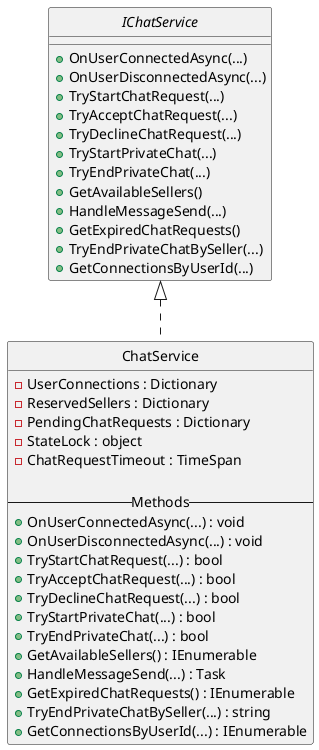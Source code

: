 @startuml ChayService

hide circle

interface IChatService {
    + OnUserConnectedAsync(...)
    + OnUserDisconnectedAsync(...)
    + TryStartChatRequest(...)
    + TryAcceptChatRequest(...)
    + TryDeclineChatRequest(...)
    + TryStartPrivateChat(...)
    + TryEndPrivateChat(...)
    + GetAvailableSellers()
    + HandleMessageSend(...)
    + GetExpiredChatRequests()
    + TryEndPrivateChatBySeller(...)
    + GetConnectionsByUserId(...)
}

class ChatService {
    - UserConnections : Dictionary
    - ReservedSellers : Dictionary
    - PendingChatRequests : Dictionary
    - StateLock : object
    - ChatRequestTimeout : TimeSpan
    
    -- Methods --
    + OnUserConnectedAsync(...) : void
    + OnUserDisconnectedAsync(...) : void
    + TryStartChatRequest(...) : bool
    + TryAcceptChatRequest(...) : bool
    + TryDeclineChatRequest(...) : bool
    + TryStartPrivateChat(...) : bool
    + TryEndPrivateChat(...) : bool
    + GetAvailableSellers() : IEnumerable
    + HandleMessageSend(...) : Task
    + GetExpiredChatRequests() : IEnumerable
    + TryEndPrivateChatBySeller(...) : string
    + GetConnectionsByUserId(...) : IEnumerable
}

IChatService <|.. ChatService
@enduml